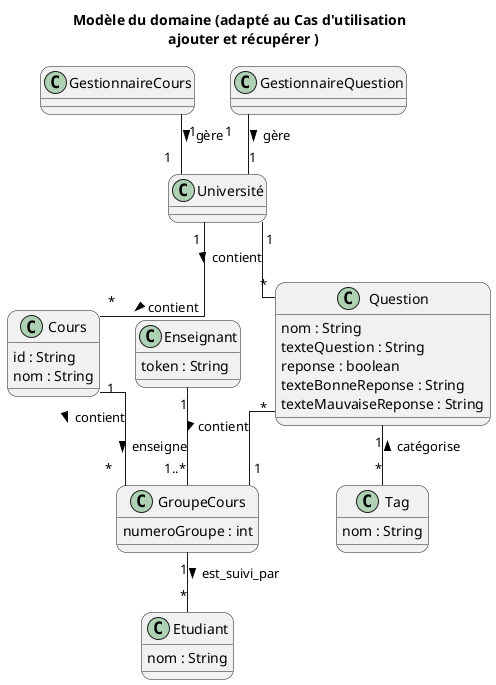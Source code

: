@startuml MDD
skinparam defaultfontname Verdana
skinparam RoundCorner 20
skinparam linetype ortho

title Modèle du domaine (adapté au Cas d'utilisation \n ajouter et récupérer )

class GestionnaireCours
class GestionnaireQuestion
class Cours {
    id : String
    nom : String
}

class GroupeCours {
    numeroGroupe : int
}

class Enseignant {
    token : String
}

class Université {

}

class Etudiant {
    nom : String
}

class Tag{
    nom : String
}

class Question{
    nom : String
    texteQuestion : String
    reponse : boolean
    texteBonneReponse : String
    texteMauvaiseReponse : String
}

Enseignant "1"-- "1..*" GroupeCours : enseigne >
Cours "1"-- "*"GroupeCours : contient >
GroupeCours "1"-- "*"Etudiant : est_suivi_par >
Question "1" -- "*"Tag : < catégorise
GestionnaireCours "1"--"1" Université : gère >
Université "1"--"*" Cours : contient >
GestionnaireQuestion "1"--"1" Université : gère >
Question "*"--"1" GroupeCours : contient >
Université "1"--"*" Question : contient >
@enduml